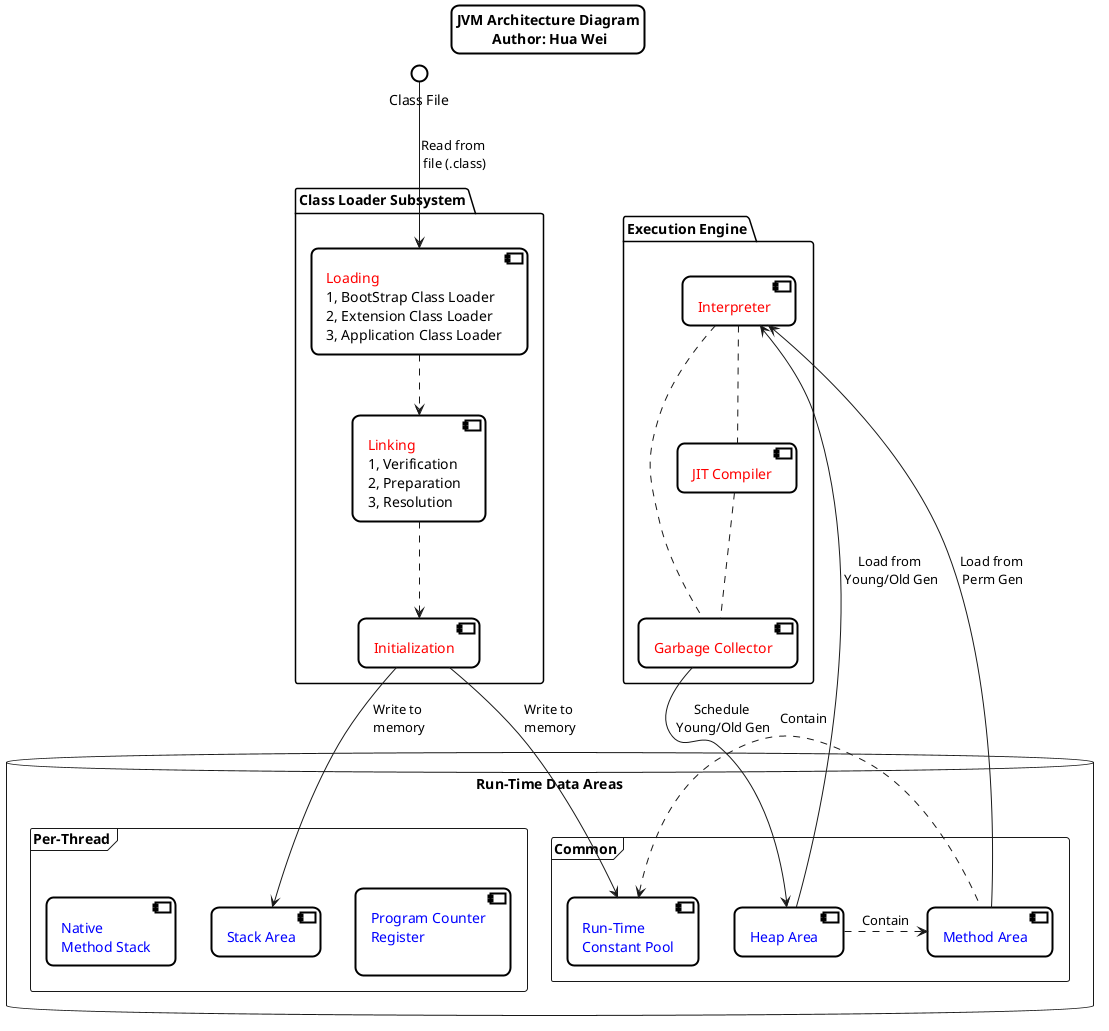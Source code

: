 @startuml jvm-arch
skinparam titleBorderRoundCorner 15
skinparam titleBorderThickness 2
skinparam titleBorderColor Black
skinparam titleBackgroundColor White

title JVM Architecture Diagram\n Author: Hua Wei

interface "Class File" as CF

package "Class Loader Subsystem" {
  component Loading [
    <color:Red>Loading</color>
    1, BootStrap Class Loader
    2, Extension Class Loader
    3, Application Class Loader
  ]
  component Linking [
    <color:Red>Linking</color>
    1, Verification
    2, Preparation
    3, Resolution
  ]
  component Initialization [
    <color:Red>Initialization</color>
  ]
}

[Loading] ..> [Linking]
[Linking] ..> [Initialization]

database "Run-Time Data Areas" {
  frame "Per-Thread" {
    component PCRegister [
      <color:Blue>Program Counter</color>
      <color:Blue>Register</color>

    ]
    component StackArea [
      <color:Blue>Stack Area</color>
    ]
    component NativeMethodStack [
      <color:Blue>Native</color>
      <color:Blue>Method Stack</color>
    ]
  }
  frame "Common" {
    component RunTimeConstantPool [
      <color:Blue>Run-Time</color>
      <color:Blue>Constant Pool</color>
    ]
    component MethodArea [
      <color:Blue>Method Area</color>
    ]
    component HeapArea [
      <color:Blue>Heap Area</color>
    ]
  }
}

[HeapArea] .left.> [MethodArea] : Contain
[MethodArea] .left.> [RunTimeConstantPool] : Contain

package "Execution Engine" {
  component Interpreter [
    <color:red>Interpreter</color>
  ]
  component JITCompiler [
    <color:red>JIT Compiler</color>
  ]
  component GC [
    <color:red>Garbage Collector</color>
  ]
}

[Interpreter] .. [JITCompiler]
[Interpreter] .. [GC]
[JITCompiler] .. [GC]

CF --> [Loading] : Read from\n file (.class)
[Initialization] --> [StackArea] : Write to\n memory
[Initialization] --> [RunTimeConstantPool] : Write to\n memory
[HeapArea] -up-> [Interpreter] : Load from\n Young/Old Gen
[MethodArea] -up-> [Interpreter] : Load from\n Perm Gen
[GC] -down-> [HeapArea] : Schedule\n Young/Old Gen
@enduml
